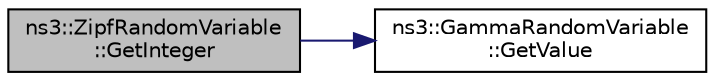digraph "ns3::ZipfRandomVariable::GetInteger"
{
  edge [fontname="Helvetica",fontsize="10",labelfontname="Helvetica",labelfontsize="10"];
  node [fontname="Helvetica",fontsize="10",shape=record];
  rankdir="LR";
  Node1 [label="ns3::ZipfRandomVariable\l::GetInteger",height=0.2,width=0.4,color="black", fillcolor="grey75", style="filled", fontcolor="black"];
  Node1 -> Node2 [color="midnightblue",fontsize="10",style="solid"];
  Node2 [label="ns3::GammaRandomVariable\l::GetValue",height=0.2,width=0.4,color="black", fillcolor="white", style="filled",URL="$d1/d35/classns3_1_1GammaRandomVariable.html#a65261ad340fa57dbaa5802a7bea354db",tooltip="Returns a random double from a gamma distribution with the current alpha and beta. "];
}
